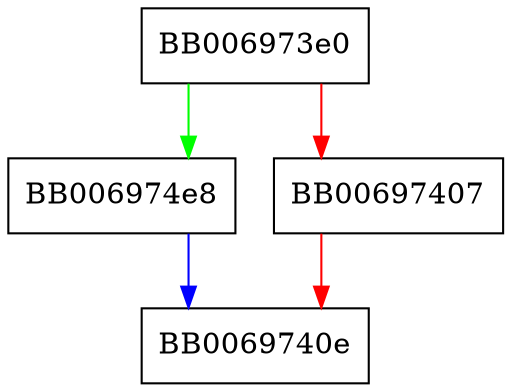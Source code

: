 digraph aesni_cbc_hmac_sha256_init_key {
  node [shape="box"];
  graph [splines=ortho];
  BB006973e0 -> BB006974e8 [color="green"];
  BB006973e0 -> BB00697407 [color="red"];
  BB00697407 -> BB0069740e [color="red"];
  BB006974e8 -> BB0069740e [color="blue"];
}